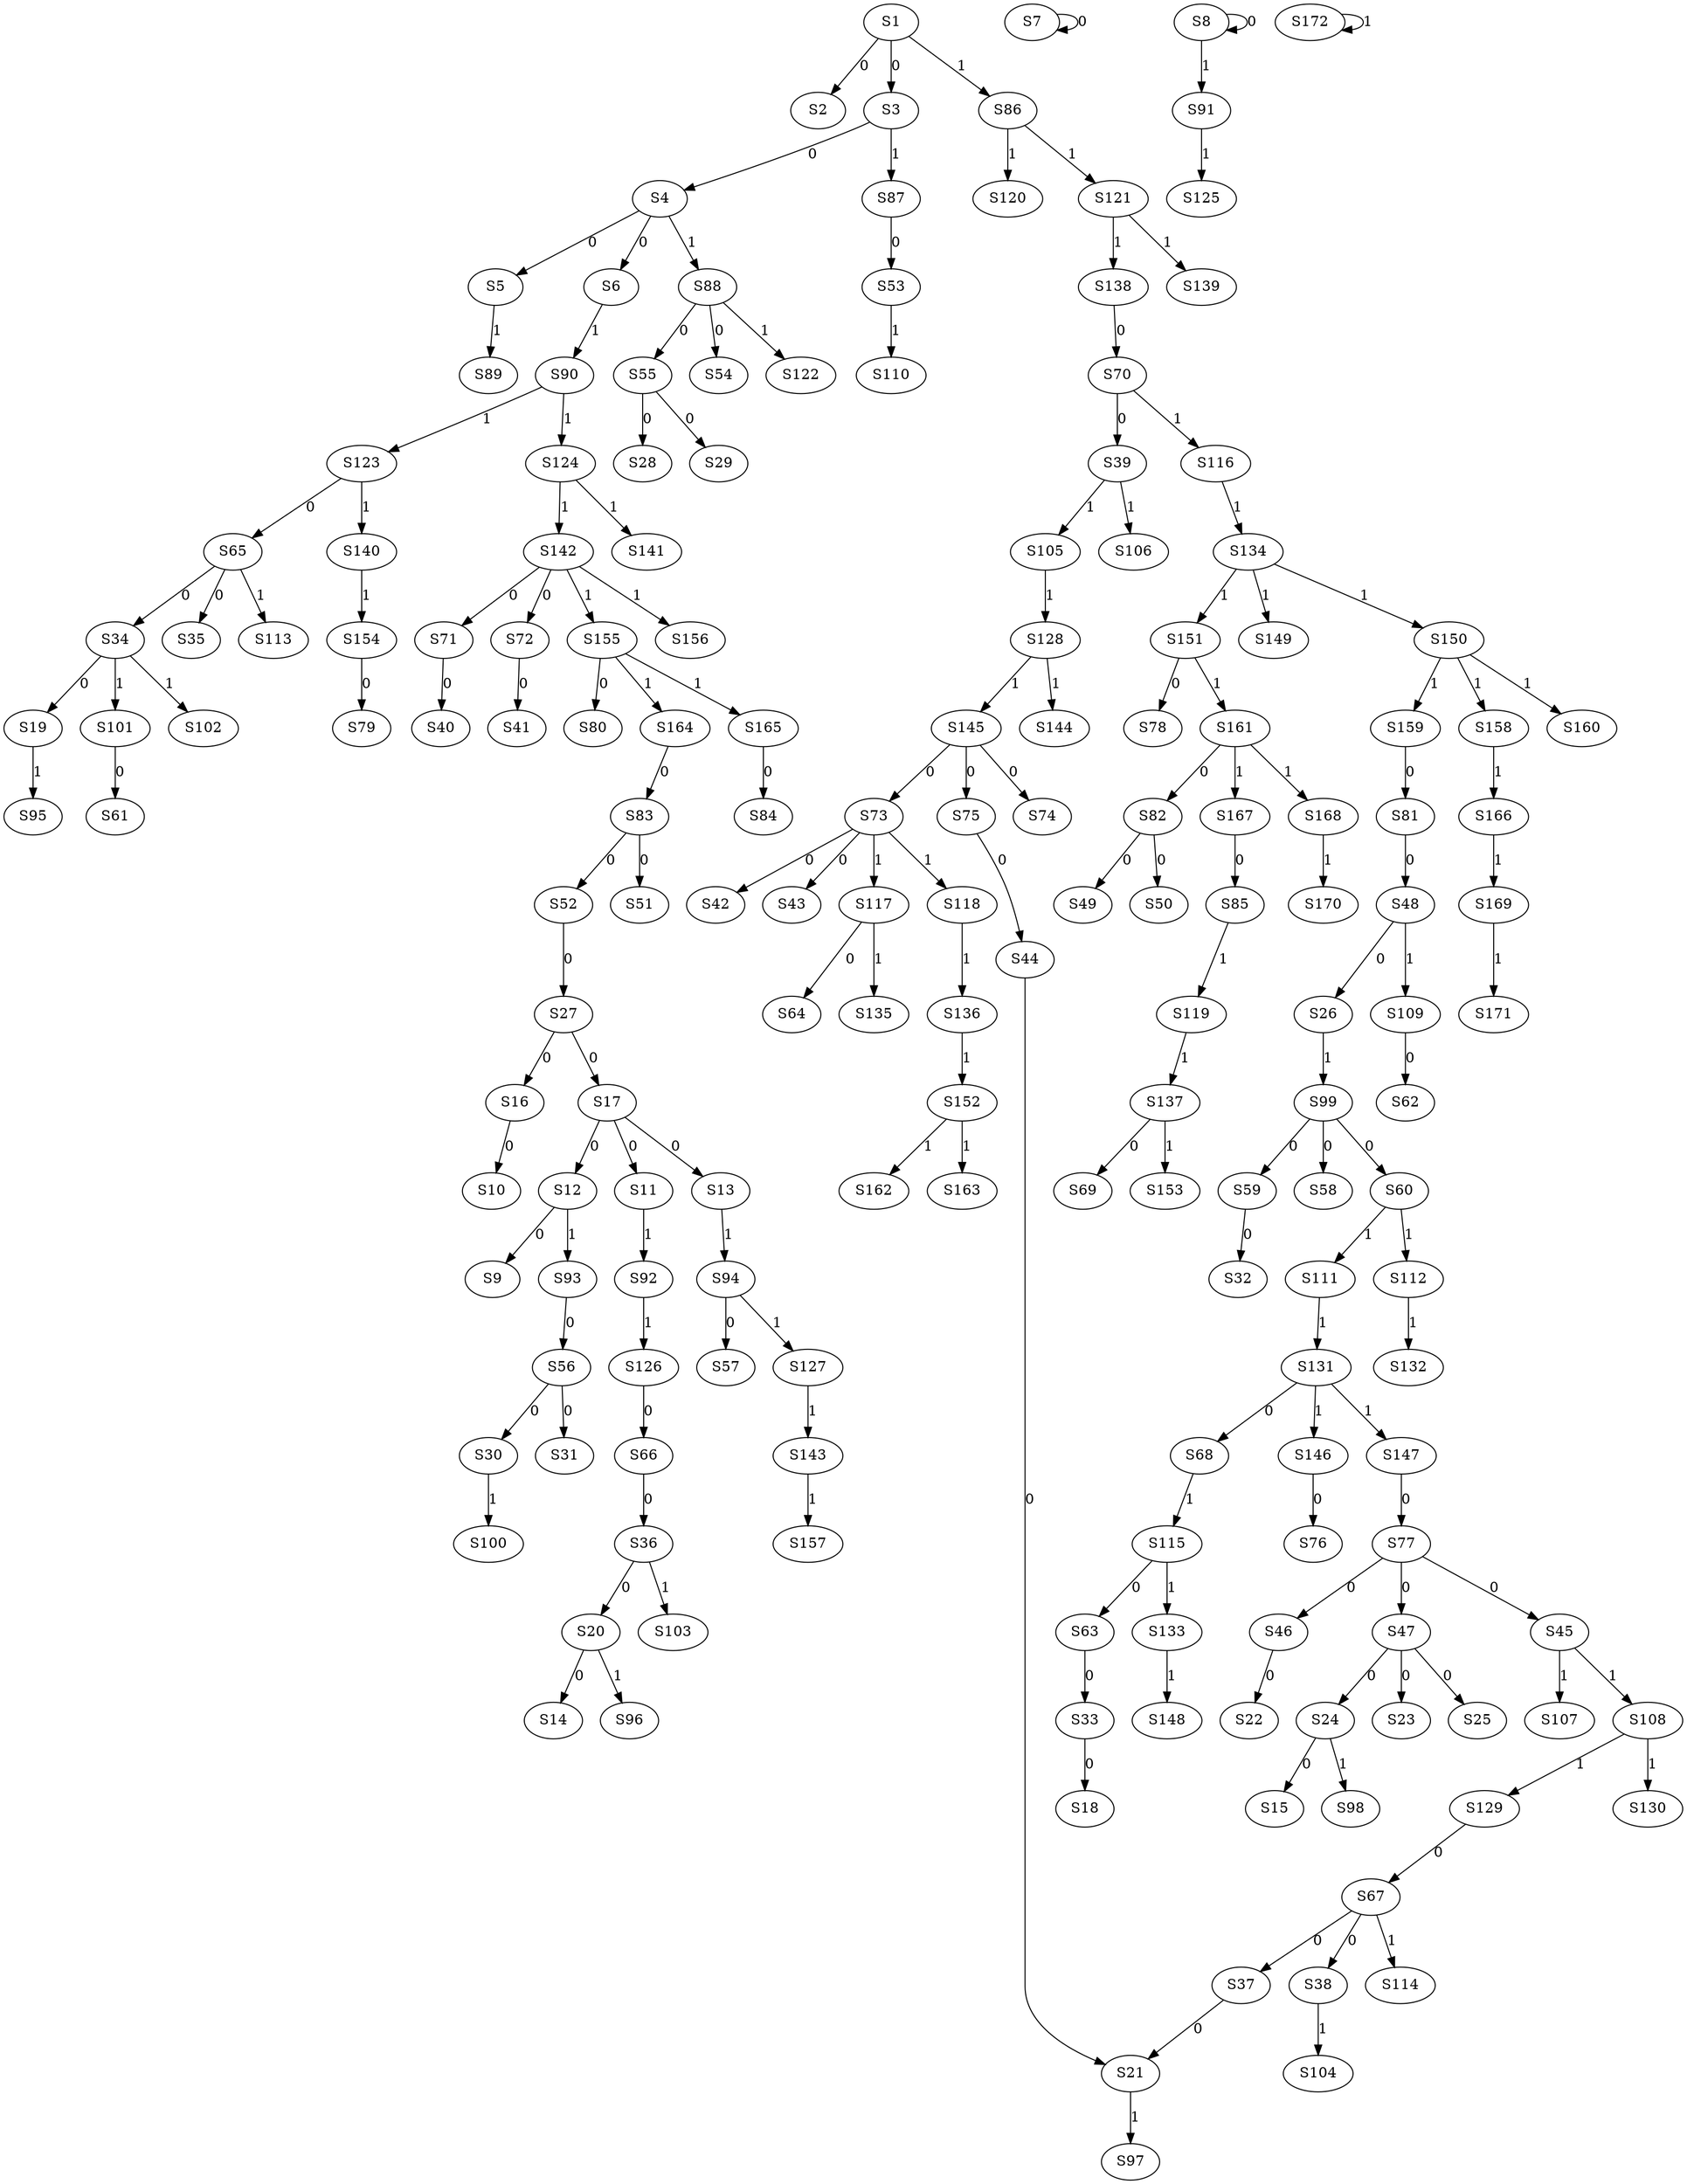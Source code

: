 strict digraph {
	S1 -> S2 [ label = 0 ];
	S1 -> S3 [ label = 0 ];
	S3 -> S4 [ label = 0 ];
	S4 -> S5 [ label = 0 ];
	S4 -> S6 [ label = 0 ];
	S7 -> S7 [ label = 0 ];
	S8 -> S8 [ label = 0 ];
	S12 -> S9 [ label = 0 ];
	S16 -> S10 [ label = 0 ];
	S17 -> S11 [ label = 0 ];
	S17 -> S12 [ label = 0 ];
	S17 -> S13 [ label = 0 ];
	S20 -> S14 [ label = 0 ];
	S24 -> S15 [ label = 0 ];
	S27 -> S16 [ label = 0 ];
	S27 -> S17 [ label = 0 ];
	S33 -> S18 [ label = 0 ];
	S34 -> S19 [ label = 0 ];
	S36 -> S20 [ label = 0 ];
	S44 -> S21 [ label = 0 ];
	S46 -> S22 [ label = 0 ];
	S47 -> S23 [ label = 0 ];
	S47 -> S24 [ label = 0 ];
	S47 -> S25 [ label = 0 ];
	S48 -> S26 [ label = 0 ];
	S52 -> S27 [ label = 0 ];
	S55 -> S28 [ label = 0 ];
	S55 -> S29 [ label = 0 ];
	S56 -> S30 [ label = 0 ];
	S56 -> S31 [ label = 0 ];
	S59 -> S32 [ label = 0 ];
	S63 -> S33 [ label = 0 ];
	S65 -> S34 [ label = 0 ];
	S65 -> S35 [ label = 0 ];
	S66 -> S36 [ label = 0 ];
	S67 -> S37 [ label = 0 ];
	S67 -> S38 [ label = 0 ];
	S70 -> S39 [ label = 0 ];
	S71 -> S40 [ label = 0 ];
	S72 -> S41 [ label = 0 ];
	S73 -> S42 [ label = 0 ];
	S73 -> S43 [ label = 0 ];
	S75 -> S44 [ label = 0 ];
	S77 -> S45 [ label = 0 ];
	S77 -> S46 [ label = 0 ];
	S77 -> S47 [ label = 0 ];
	S81 -> S48 [ label = 0 ];
	S82 -> S49 [ label = 0 ];
	S82 -> S50 [ label = 0 ];
	S83 -> S51 [ label = 0 ];
	S83 -> S52 [ label = 0 ];
	S87 -> S53 [ label = 0 ];
	S88 -> S54 [ label = 0 ];
	S88 -> S55 [ label = 0 ];
	S93 -> S56 [ label = 0 ];
	S94 -> S57 [ label = 0 ];
	S99 -> S58 [ label = 0 ];
	S99 -> S59 [ label = 0 ];
	S99 -> S60 [ label = 0 ];
	S101 -> S61 [ label = 0 ];
	S109 -> S62 [ label = 0 ];
	S115 -> S63 [ label = 0 ];
	S117 -> S64 [ label = 0 ];
	S123 -> S65 [ label = 0 ];
	S126 -> S66 [ label = 0 ];
	S129 -> S67 [ label = 0 ];
	S131 -> S68 [ label = 0 ];
	S137 -> S69 [ label = 0 ];
	S138 -> S70 [ label = 0 ];
	S142 -> S71 [ label = 0 ];
	S142 -> S72 [ label = 0 ];
	S145 -> S73 [ label = 0 ];
	S145 -> S74 [ label = 0 ];
	S145 -> S75 [ label = 0 ];
	S146 -> S76 [ label = 0 ];
	S147 -> S77 [ label = 0 ];
	S151 -> S78 [ label = 0 ];
	S154 -> S79 [ label = 0 ];
	S155 -> S80 [ label = 0 ];
	S159 -> S81 [ label = 0 ];
	S161 -> S82 [ label = 0 ];
	S164 -> S83 [ label = 0 ];
	S165 -> S84 [ label = 0 ];
	S167 -> S85 [ label = 0 ];
	S1 -> S86 [ label = 1 ];
	S3 -> S87 [ label = 1 ];
	S4 -> S88 [ label = 1 ];
	S5 -> S89 [ label = 1 ];
	S6 -> S90 [ label = 1 ];
	S8 -> S91 [ label = 1 ];
	S11 -> S92 [ label = 1 ];
	S12 -> S93 [ label = 1 ];
	S13 -> S94 [ label = 1 ];
	S19 -> S95 [ label = 1 ];
	S20 -> S96 [ label = 1 ];
	S21 -> S97 [ label = 1 ];
	S24 -> S98 [ label = 1 ];
	S26 -> S99 [ label = 1 ];
	S30 -> S100 [ label = 1 ];
	S34 -> S101 [ label = 1 ];
	S34 -> S102 [ label = 1 ];
	S36 -> S103 [ label = 1 ];
	S38 -> S104 [ label = 1 ];
	S39 -> S105 [ label = 1 ];
	S39 -> S106 [ label = 1 ];
	S45 -> S107 [ label = 1 ];
	S45 -> S108 [ label = 1 ];
	S48 -> S109 [ label = 1 ];
	S53 -> S110 [ label = 1 ];
	S60 -> S111 [ label = 1 ];
	S60 -> S112 [ label = 1 ];
	S65 -> S113 [ label = 1 ];
	S67 -> S114 [ label = 1 ];
	S68 -> S115 [ label = 1 ];
	S70 -> S116 [ label = 1 ];
	S73 -> S117 [ label = 1 ];
	S73 -> S118 [ label = 1 ];
	S85 -> S119 [ label = 1 ];
	S86 -> S120 [ label = 1 ];
	S86 -> S121 [ label = 1 ];
	S88 -> S122 [ label = 1 ];
	S90 -> S123 [ label = 1 ];
	S90 -> S124 [ label = 1 ];
	S91 -> S125 [ label = 1 ];
	S92 -> S126 [ label = 1 ];
	S94 -> S127 [ label = 1 ];
	S105 -> S128 [ label = 1 ];
	S108 -> S129 [ label = 1 ];
	S108 -> S130 [ label = 1 ];
	S111 -> S131 [ label = 1 ];
	S112 -> S132 [ label = 1 ];
	S115 -> S133 [ label = 1 ];
	S116 -> S134 [ label = 1 ];
	S117 -> S135 [ label = 1 ];
	S118 -> S136 [ label = 1 ];
	S119 -> S137 [ label = 1 ];
	S121 -> S138 [ label = 1 ];
	S121 -> S139 [ label = 1 ];
	S123 -> S140 [ label = 1 ];
	S124 -> S141 [ label = 1 ];
	S124 -> S142 [ label = 1 ];
	S127 -> S143 [ label = 1 ];
	S128 -> S144 [ label = 1 ];
	S128 -> S145 [ label = 1 ];
	S131 -> S146 [ label = 1 ];
	S131 -> S147 [ label = 1 ];
	S133 -> S148 [ label = 1 ];
	S134 -> S149 [ label = 1 ];
	S134 -> S150 [ label = 1 ];
	S134 -> S151 [ label = 1 ];
	S136 -> S152 [ label = 1 ];
	S137 -> S153 [ label = 1 ];
	S140 -> S154 [ label = 1 ];
	S142 -> S155 [ label = 1 ];
	S142 -> S156 [ label = 1 ];
	S143 -> S157 [ label = 1 ];
	S150 -> S158 [ label = 1 ];
	S150 -> S159 [ label = 1 ];
	S150 -> S160 [ label = 1 ];
	S151 -> S161 [ label = 1 ];
	S152 -> S162 [ label = 1 ];
	S152 -> S163 [ label = 1 ];
	S155 -> S164 [ label = 1 ];
	S155 -> S165 [ label = 1 ];
	S158 -> S166 [ label = 1 ];
	S161 -> S167 [ label = 1 ];
	S161 -> S168 [ label = 1 ];
	S166 -> S169 [ label = 1 ];
	S168 -> S170 [ label = 1 ];
	S169 -> S171 [ label = 1 ];
	S172 -> S172 [ label = 1 ];
	S37 -> S21 [ label = 0 ];
}